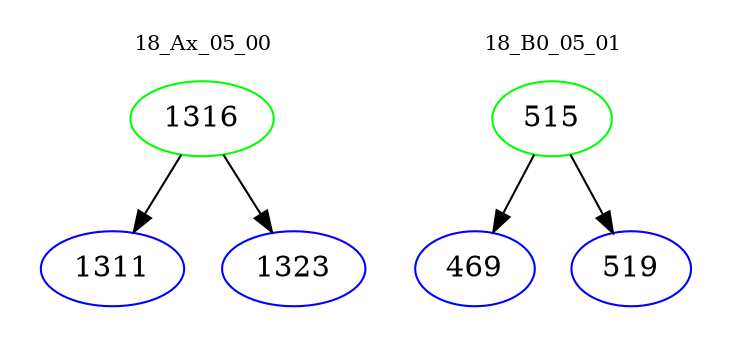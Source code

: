 digraph{
subgraph cluster_0 {
color = white
label = "18_Ax_05_00";
fontsize=10;
T0_1316 [label="1316", color="green"]
T0_1316 -> T0_1311 [color="black"]
T0_1311 [label="1311", color="blue"]
T0_1316 -> T0_1323 [color="black"]
T0_1323 [label="1323", color="blue"]
}
subgraph cluster_1 {
color = white
label = "18_B0_05_01";
fontsize=10;
T1_515 [label="515", color="green"]
T1_515 -> T1_469 [color="black"]
T1_469 [label="469", color="blue"]
T1_515 -> T1_519 [color="black"]
T1_519 [label="519", color="blue"]
}
}

